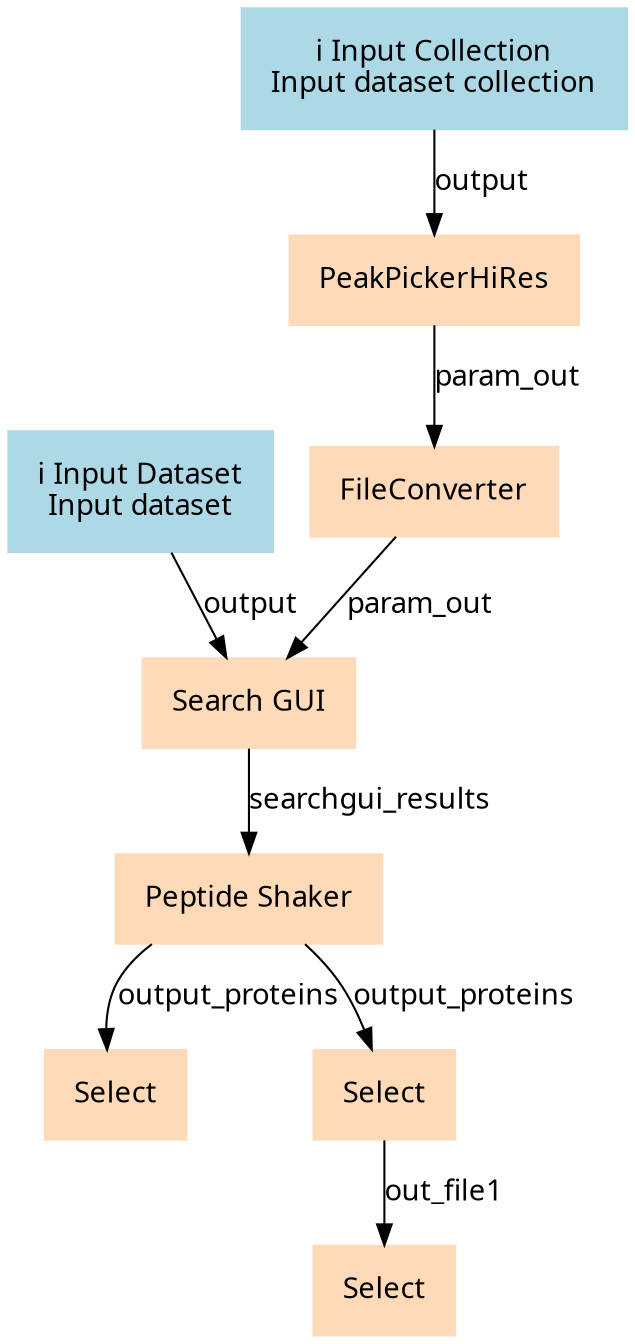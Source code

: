 digraph main {
  node [fontname="Atkinson Hyperlegible", shape=box, color=white,style=filled,color=peachpuff,margin="0.2,0.2"];
  edge [fontname="Atkinson Hyperlegible"];
  0[color=lightblue,label="ℹ️ Input Dataset\nInput dataset"]
  1[color=lightblue,label="ℹ️ Input Collection\nInput dataset collection"]
  2[label="PeakPickerHiRes"]
  1 -> 2 [label="output"]
  3[label="FileConverter"]
  2 -> 3 [label="param_out"]
  4[label="Search GUI"]
  0 -> 4 [label="output"]
  3 -> 4 [label="param_out"]
  5[label="Peptide Shaker"]
  4 -> 5 [label="searchgui_results"]
  6[label="Select"]
  5 -> 6 [label="output_proteins"]
  7[label="Select"]
  5 -> 7 [label="output_proteins"]
  8[label="Select"]
  7 -> 8 [label="out_file1"]
}